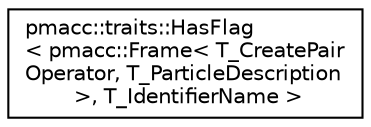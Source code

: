 digraph "Graphical Class Hierarchy"
{
 // LATEX_PDF_SIZE
  edge [fontname="Helvetica",fontsize="10",labelfontname="Helvetica",labelfontsize="10"];
  node [fontname="Helvetica",fontsize="10",shape=record];
  rankdir="LR";
  Node0 [label="pmacc::traits::HasFlag\l\< pmacc::Frame\< T_CreatePair\lOperator, T_ParticleDescription\l \>, T_IdentifierName \>",height=0.2,width=0.4,color="black", fillcolor="white", style="filled",URL="$structpmacc_1_1traits_1_1_has_flag_3_01pmacc_1_1_frame_3_01_t___create_pair_operator_00_01_t___pebd7edc1bcc543562e09750f5733d3c7.html",tooltip=" "];
}
